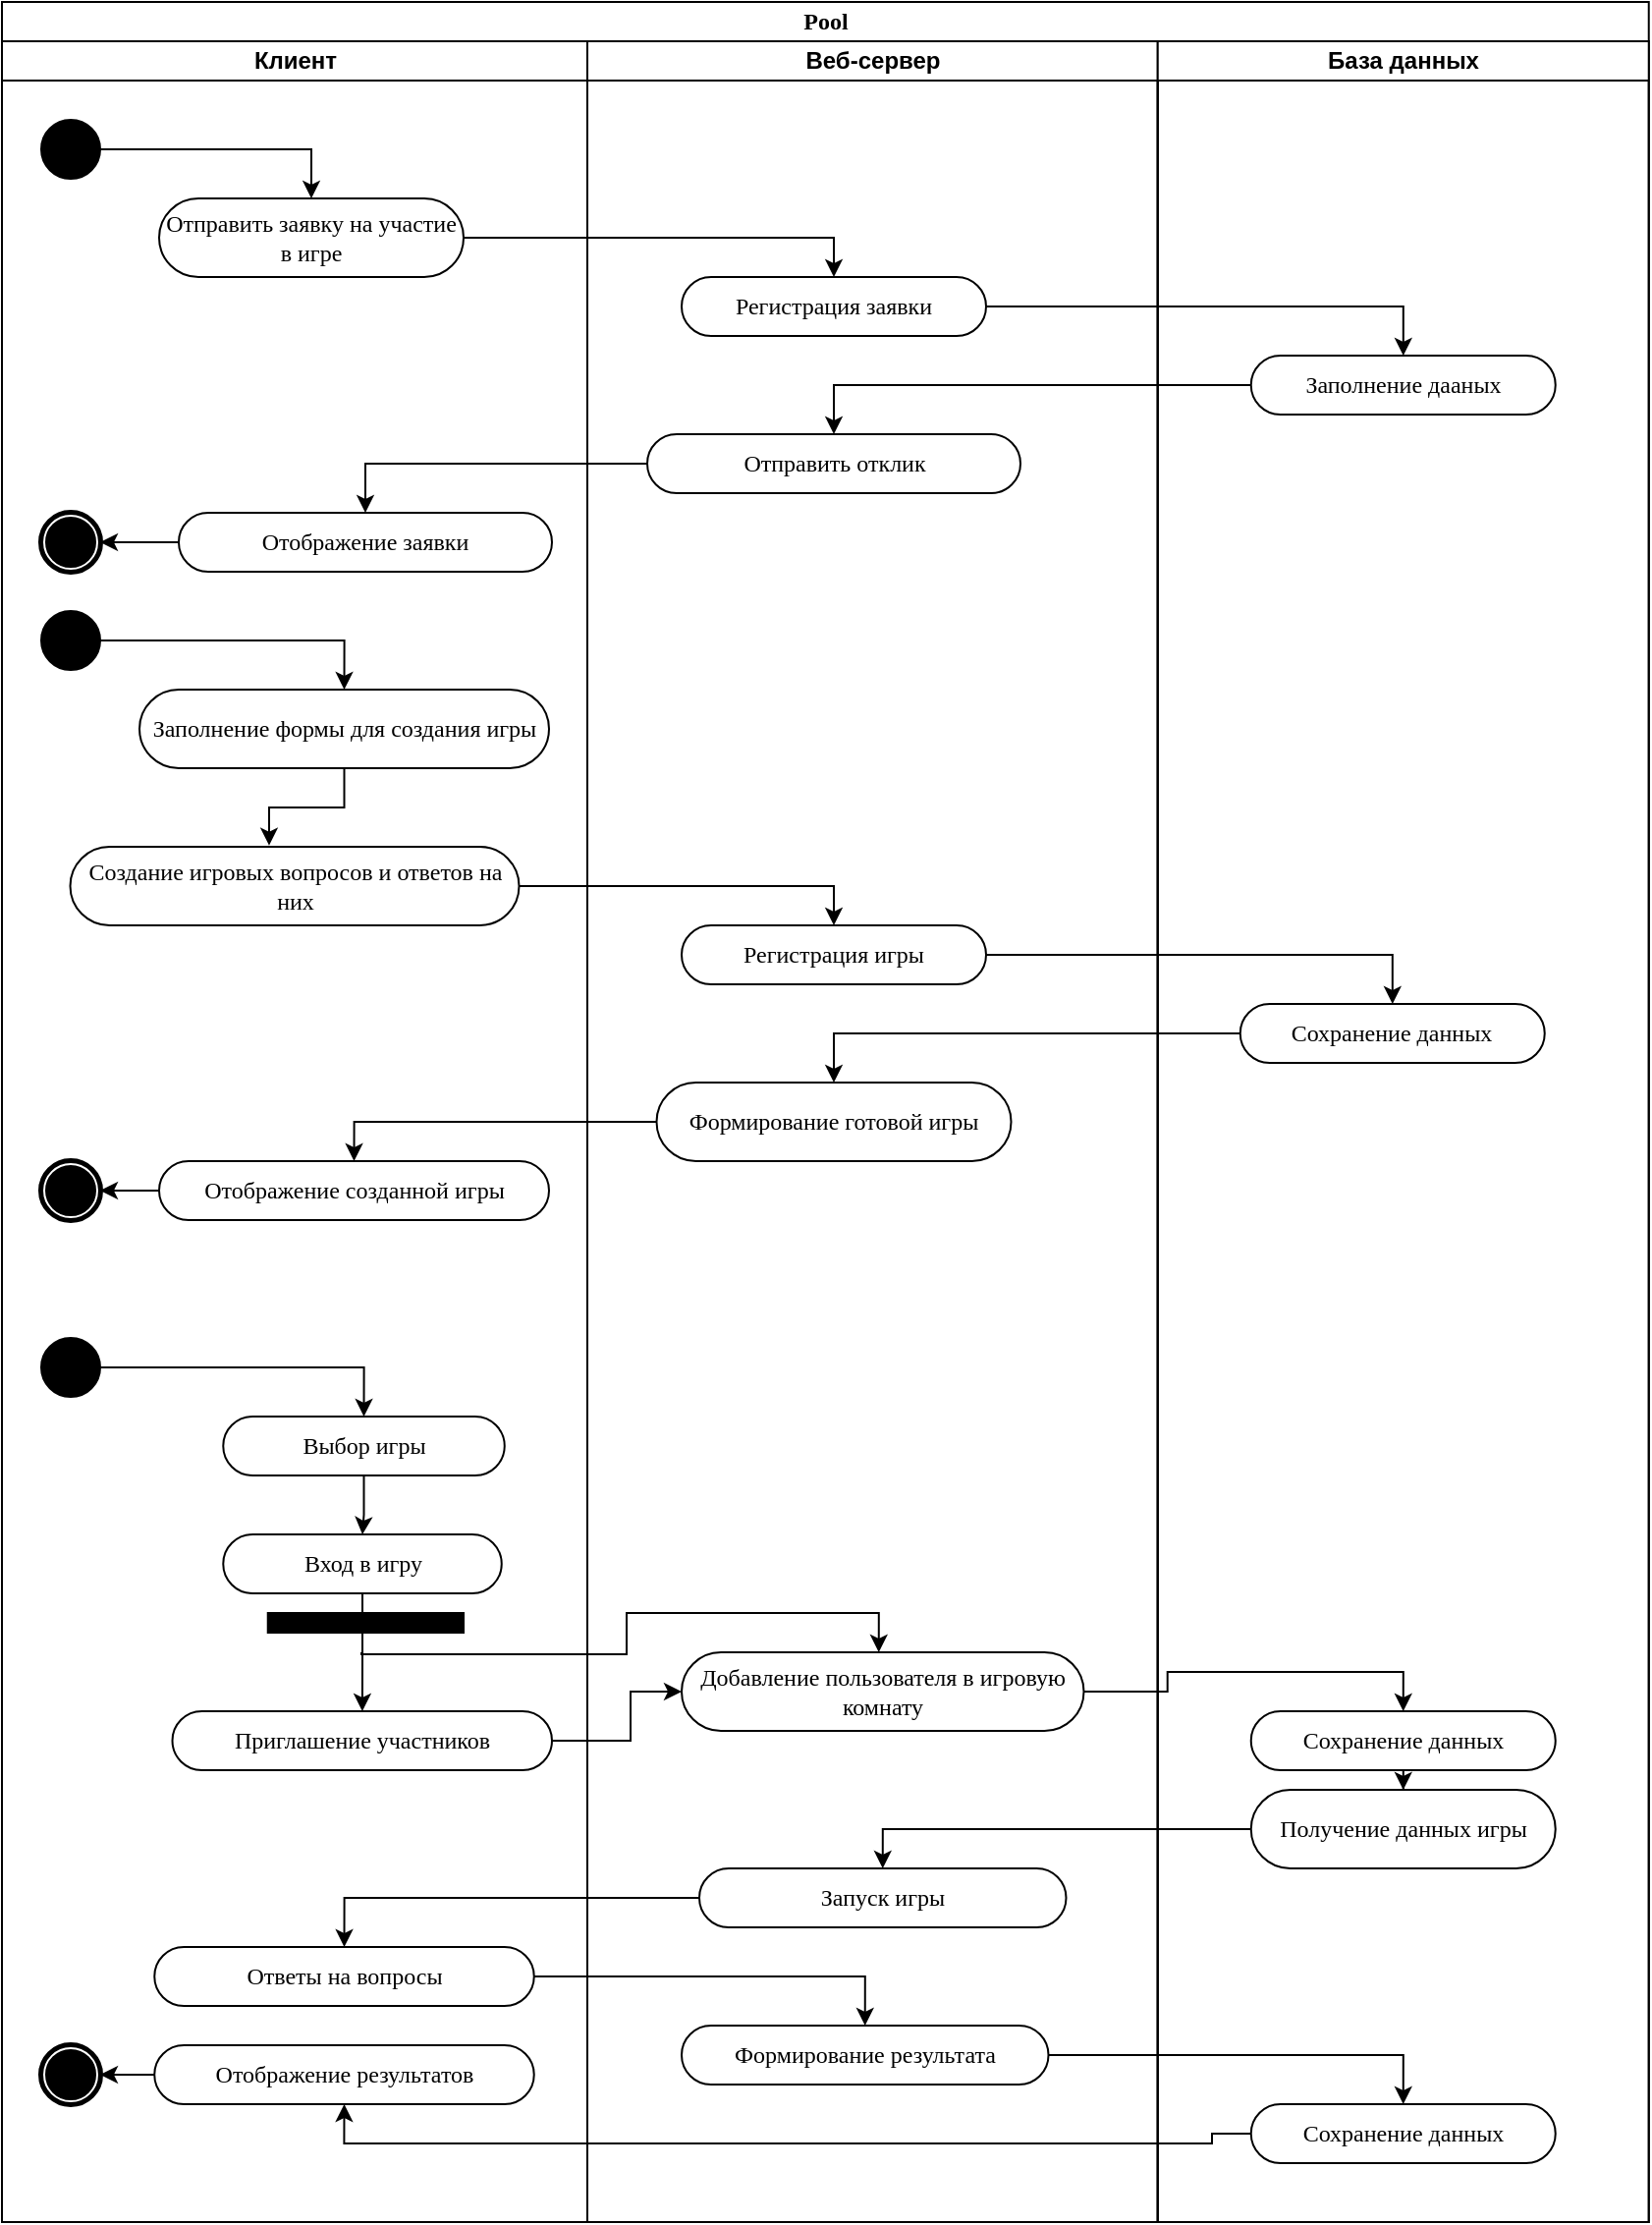 <mxfile version="24.8.0">
  <diagram name="Page-1" id="0783ab3e-0a74-02c8-0abd-f7b4e66b4bec">
    <mxGraphModel dx="3238" dy="1512" grid="1" gridSize="10" guides="1" tooltips="1" connect="1" arrows="1" fold="1" page="1" pageScale="1" pageWidth="850" pageHeight="1100" background="none" math="0" shadow="0">
      <root>
        <mxCell id="0" />
        <mxCell id="1" parent="0" />
        <mxCell id="1c1d494c118603dd-1" value="Pool" style="swimlane;html=1;childLayout=stackLayout;startSize=20;rounded=0;shadow=0;comic=0;labelBackgroundColor=none;strokeWidth=1;fontFamily=Verdana;fontSize=12;align=center;" parent="1" vertex="1">
          <mxGeometry x="-80" y="40" width="838.37" height="1130" as="geometry">
            <mxRectangle x="40" y="20" width="70" height="30" as="alternateBounds" />
          </mxGeometry>
        </mxCell>
        <mxCell id="1c1d494c118603dd-2" value="Клиент" style="swimlane;html=1;startSize=20;" parent="1c1d494c118603dd-1" vertex="1">
          <mxGeometry y="20" width="298" height="1110" as="geometry" />
        </mxCell>
        <mxCell id="5TCbdHprw5-dNmB80KR2-68" style="edgeStyle=orthogonalEdgeStyle;rounded=0;orthogonalLoop=1;jettySize=auto;html=1;entryX=0.5;entryY=0;entryDx=0;entryDy=0;" edge="1" parent="1c1d494c118603dd-2" source="5TCbdHprw5-dNmB80KR2-66" target="5TCbdHprw5-dNmB80KR2-67">
          <mxGeometry relative="1" as="geometry" />
        </mxCell>
        <mxCell id="5TCbdHprw5-dNmB80KR2-66" value="" style="ellipse;whiteSpace=wrap;html=1;rounded=0;shadow=0;comic=0;labelBackgroundColor=none;strokeWidth=1;fillColor=#000000;fontFamily=Verdana;fontSize=12;align=center;" vertex="1" parent="1c1d494c118603dd-2">
          <mxGeometry x="20" y="40" width="30" height="30" as="geometry" />
        </mxCell>
        <mxCell id="5TCbdHprw5-dNmB80KR2-67" value="Отправить заявку на участие в игре" style="rounded=1;whiteSpace=wrap;html=1;shadow=0;comic=0;labelBackgroundColor=none;strokeWidth=1;fontFamily=Verdana;fontSize=12;align=center;arcSize=50;" vertex="1" parent="1c1d494c118603dd-2">
          <mxGeometry x="80" y="80" width="155" height="40" as="geometry" />
        </mxCell>
        <mxCell id="5TCbdHprw5-dNmB80KR2-92" style="edgeStyle=orthogonalEdgeStyle;rounded=0;orthogonalLoop=1;jettySize=auto;html=1;entryX=1;entryY=0.5;entryDx=0;entryDy=0;" edge="1" parent="1c1d494c118603dd-2" source="5TCbdHprw5-dNmB80KR2-87" target="5TCbdHprw5-dNmB80KR2-91">
          <mxGeometry relative="1" as="geometry" />
        </mxCell>
        <mxCell id="5TCbdHprw5-dNmB80KR2-87" value="Отображение заявки" style="rounded=1;whiteSpace=wrap;html=1;shadow=0;comic=0;labelBackgroundColor=none;strokeWidth=1;fontFamily=Verdana;fontSize=12;align=center;arcSize=50;" vertex="1" parent="1c1d494c118603dd-2">
          <mxGeometry x="90" y="240" width="190" height="30" as="geometry" />
        </mxCell>
        <mxCell id="5TCbdHprw5-dNmB80KR2-91" value="" style="shape=mxgraph.bpmn.shape;html=1;verticalLabelPosition=bottom;labelBackgroundColor=#ffffff;verticalAlign=top;perimeter=ellipsePerimeter;outline=end;symbol=terminate;rounded=0;shadow=0;comic=0;strokeWidth=1;fontFamily=Verdana;fontSize=12;align=center;" vertex="1" parent="1c1d494c118603dd-2">
          <mxGeometry x="20" y="240" width="30" height="30" as="geometry" />
        </mxCell>
        <mxCell id="5TCbdHprw5-dNmB80KR2-96" style="edgeStyle=orthogonalEdgeStyle;rounded=0;orthogonalLoop=1;jettySize=auto;html=1;entryX=0.5;entryY=0;entryDx=0;entryDy=0;" edge="1" parent="1c1d494c118603dd-2" source="5TCbdHprw5-dNmB80KR2-93" target="5TCbdHprw5-dNmB80KR2-94">
          <mxGeometry relative="1" as="geometry" />
        </mxCell>
        <mxCell id="5TCbdHprw5-dNmB80KR2-93" value="" style="ellipse;whiteSpace=wrap;html=1;rounded=0;shadow=0;comic=0;labelBackgroundColor=none;strokeWidth=1;fillColor=#000000;fontFamily=Verdana;fontSize=12;align=center;" vertex="1" parent="1c1d494c118603dd-2">
          <mxGeometry x="20" y="290" width="30" height="30" as="geometry" />
        </mxCell>
        <mxCell id="5TCbdHprw5-dNmB80KR2-94" value="Заполнение формы для создания игры" style="rounded=1;whiteSpace=wrap;html=1;shadow=0;comic=0;labelBackgroundColor=none;strokeWidth=1;fontFamily=Verdana;fontSize=12;align=center;arcSize=50;" vertex="1" parent="1c1d494c118603dd-2">
          <mxGeometry x="70" y="330" width="208.5" height="40" as="geometry" />
        </mxCell>
        <mxCell id="5TCbdHprw5-dNmB80KR2-95" value="Создание игровых вопросов и ответов на них" style="rounded=1;whiteSpace=wrap;html=1;shadow=0;comic=0;labelBackgroundColor=none;strokeWidth=1;fontFamily=Verdana;fontSize=12;align=center;arcSize=50;" vertex="1" parent="1c1d494c118603dd-2">
          <mxGeometry x="34.75" y="410" width="228.5" height="40" as="geometry" />
        </mxCell>
        <mxCell id="5TCbdHprw5-dNmB80KR2-97" style="edgeStyle=orthogonalEdgeStyle;rounded=0;orthogonalLoop=1;jettySize=auto;html=1;entryX=0.443;entryY=-0.017;entryDx=0;entryDy=0;entryPerimeter=0;" edge="1" parent="1c1d494c118603dd-2" source="5TCbdHprw5-dNmB80KR2-94" target="5TCbdHprw5-dNmB80KR2-95">
          <mxGeometry relative="1" as="geometry" />
        </mxCell>
        <mxCell id="5TCbdHprw5-dNmB80KR2-107" style="edgeStyle=orthogonalEdgeStyle;rounded=0;orthogonalLoop=1;jettySize=auto;html=1;entryX=1;entryY=0.5;entryDx=0;entryDy=0;exitX=0;exitY=0.5;exitDx=0;exitDy=0;" edge="1" parent="1c1d494c118603dd-2" source="5TCbdHprw5-dNmB80KR2-104" target="5TCbdHprw5-dNmB80KR2-106">
          <mxGeometry relative="1" as="geometry" />
        </mxCell>
        <mxCell id="5TCbdHprw5-dNmB80KR2-104" value="Отображение созданной игры" style="rounded=1;whiteSpace=wrap;html=1;shadow=0;comic=0;labelBackgroundColor=none;strokeWidth=1;fontFamily=Verdana;fontSize=12;align=center;arcSize=50;" vertex="1" parent="1c1d494c118603dd-2">
          <mxGeometry x="80" y="570" width="198.5" height="30" as="geometry" />
        </mxCell>
        <mxCell id="5TCbdHprw5-dNmB80KR2-106" value="" style="shape=mxgraph.bpmn.shape;html=1;verticalLabelPosition=bottom;labelBackgroundColor=#ffffff;verticalAlign=top;perimeter=ellipsePerimeter;outline=end;symbol=terminate;rounded=0;shadow=0;comic=0;strokeWidth=1;fontFamily=Verdana;fontSize=12;align=center;" vertex="1" parent="1c1d494c118603dd-2">
          <mxGeometry x="20" y="570" width="30" height="30" as="geometry" />
        </mxCell>
        <mxCell id="5TCbdHprw5-dNmB80KR2-114" style="edgeStyle=orthogonalEdgeStyle;rounded=0;orthogonalLoop=1;jettySize=auto;html=1;" edge="1" parent="1c1d494c118603dd-2" source="5TCbdHprw5-dNmB80KR2-109" target="5TCbdHprw5-dNmB80KR2-110">
          <mxGeometry relative="1" as="geometry" />
        </mxCell>
        <mxCell id="5TCbdHprw5-dNmB80KR2-109" value="Выбор игры" style="rounded=1;whiteSpace=wrap;html=1;shadow=0;comic=0;labelBackgroundColor=none;strokeWidth=1;fontFamily=Verdana;fontSize=12;align=center;arcSize=50;" vertex="1" parent="1c1d494c118603dd-2">
          <mxGeometry x="112.63" y="700" width="143.25" height="30" as="geometry" />
        </mxCell>
        <mxCell id="5TCbdHprw5-dNmB80KR2-115" style="edgeStyle=orthogonalEdgeStyle;rounded=0;orthogonalLoop=1;jettySize=auto;html=1;" edge="1" parent="1c1d494c118603dd-2" source="5TCbdHprw5-dNmB80KR2-110" target="5TCbdHprw5-dNmB80KR2-111">
          <mxGeometry relative="1" as="geometry" />
        </mxCell>
        <mxCell id="5TCbdHprw5-dNmB80KR2-110" value="Вход в игру" style="rounded=1;whiteSpace=wrap;html=1;shadow=0;comic=0;labelBackgroundColor=none;strokeWidth=1;fontFamily=Verdana;fontSize=12;align=center;arcSize=50;" vertex="1" parent="1c1d494c118603dd-2">
          <mxGeometry x="112.63" y="760" width="141.75" height="30" as="geometry" />
        </mxCell>
        <mxCell id="5TCbdHprw5-dNmB80KR2-111" value="Приглашение участников" style="rounded=1;whiteSpace=wrap;html=1;shadow=0;comic=0;labelBackgroundColor=none;strokeWidth=1;fontFamily=Verdana;fontSize=12;align=center;arcSize=50;" vertex="1" parent="1c1d494c118603dd-2">
          <mxGeometry x="86.75" y="850" width="193.25" height="30" as="geometry" />
        </mxCell>
        <mxCell id="5TCbdHprw5-dNmB80KR2-113" style="edgeStyle=orthogonalEdgeStyle;rounded=0;orthogonalLoop=1;jettySize=auto;html=1;entryX=0.5;entryY=0;entryDx=0;entryDy=0;" edge="1" parent="1c1d494c118603dd-2" source="5TCbdHprw5-dNmB80KR2-112" target="5TCbdHprw5-dNmB80KR2-109">
          <mxGeometry relative="1" as="geometry" />
        </mxCell>
        <mxCell id="5TCbdHprw5-dNmB80KR2-112" value="" style="ellipse;whiteSpace=wrap;html=1;rounded=0;shadow=0;comic=0;labelBackgroundColor=none;strokeWidth=1;fillColor=#000000;fontFamily=Verdana;fontSize=12;align=center;" vertex="1" parent="1c1d494c118603dd-2">
          <mxGeometry x="20" y="660" width="30" height="30" as="geometry" />
        </mxCell>
        <mxCell id="5TCbdHprw5-dNmB80KR2-126" value="Ответы на вопросы" style="rounded=1;whiteSpace=wrap;html=1;shadow=0;comic=0;labelBackgroundColor=none;strokeWidth=1;fontFamily=Verdana;fontSize=12;align=center;arcSize=50;" vertex="1" parent="1c1d494c118603dd-2">
          <mxGeometry x="77.63" y="970" width="193.25" height="30" as="geometry" />
        </mxCell>
        <mxCell id="5TCbdHprw5-dNmB80KR2-130" style="edgeStyle=orthogonalEdgeStyle;rounded=0;orthogonalLoop=1;jettySize=auto;html=1;" edge="1" parent="1c1d494c118603dd-2" source="5TCbdHprw5-dNmB80KR2-128" target="5TCbdHprw5-dNmB80KR2-129">
          <mxGeometry relative="1" as="geometry" />
        </mxCell>
        <mxCell id="5TCbdHprw5-dNmB80KR2-128" value="Отображение результатов" style="rounded=1;whiteSpace=wrap;html=1;shadow=0;comic=0;labelBackgroundColor=none;strokeWidth=1;fontFamily=Verdana;fontSize=12;align=center;arcSize=50;" vertex="1" parent="1c1d494c118603dd-2">
          <mxGeometry x="77.62" y="1020" width="193.25" height="30" as="geometry" />
        </mxCell>
        <mxCell id="5TCbdHprw5-dNmB80KR2-129" value="" style="shape=mxgraph.bpmn.shape;html=1;verticalLabelPosition=bottom;labelBackgroundColor=#ffffff;verticalAlign=top;perimeter=ellipsePerimeter;outline=end;symbol=terminate;rounded=0;shadow=0;comic=0;strokeWidth=1;fontFamily=Verdana;fontSize=12;align=center;" vertex="1" parent="1c1d494c118603dd-2">
          <mxGeometry x="20" y="1020" width="30" height="30" as="geometry" />
        </mxCell>
        <mxCell id="5TCbdHprw5-dNmB80KR2-132" value="" style="whiteSpace=wrap;html=1;rounded=0;shadow=0;comic=0;labelBackgroundColor=none;strokeWidth=1;fillColor=#000000;fontFamily=Verdana;fontSize=12;align=center;rotation=0;" vertex="1" parent="1c1d494c118603dd-2">
          <mxGeometry x="135.37" y="800" width="99.63" height="10" as="geometry" />
        </mxCell>
        <mxCell id="1c1d494c118603dd-3" value="Веб-сервер" style="swimlane;html=1;startSize=20;" parent="1c1d494c118603dd-1" vertex="1">
          <mxGeometry x="298" y="20" width="290.37" height="1110" as="geometry" />
        </mxCell>
        <mxCell id="5TCbdHprw5-dNmB80KR2-74" value="Веб-сервер" style="swimlane;html=1;startSize=20;" vertex="1" parent="1c1d494c118603dd-3">
          <mxGeometry width="290.37" height="1110" as="geometry" />
        </mxCell>
        <mxCell id="5TCbdHprw5-dNmB80KR2-76" value="Регистрация заявки" style="rounded=1;whiteSpace=wrap;html=1;shadow=0;comic=0;labelBackgroundColor=none;strokeWidth=1;fontFamily=Verdana;fontSize=12;align=center;arcSize=50;" vertex="1" parent="5TCbdHprw5-dNmB80KR2-74">
          <mxGeometry x="48" y="120" width="155" height="30" as="geometry" />
        </mxCell>
        <mxCell id="5TCbdHprw5-dNmB80KR2-81" value="Отправить отклик" style="rounded=1;whiteSpace=wrap;html=1;shadow=0;comic=0;labelBackgroundColor=none;strokeWidth=1;fontFamily=Verdana;fontSize=12;align=center;arcSize=50;" vertex="1" parent="5TCbdHprw5-dNmB80KR2-74">
          <mxGeometry x="30.5" y="200" width="190" height="30" as="geometry" />
        </mxCell>
        <mxCell id="5TCbdHprw5-dNmB80KR2-98" value="Регистрация игры" style="rounded=1;whiteSpace=wrap;html=1;shadow=0;comic=0;labelBackgroundColor=none;strokeWidth=1;fontFamily=Verdana;fontSize=12;align=center;arcSize=50;" vertex="1" parent="5TCbdHprw5-dNmB80KR2-74">
          <mxGeometry x="48" y="450" width="155" height="30" as="geometry" />
        </mxCell>
        <mxCell id="5TCbdHprw5-dNmB80KR2-102" value="Формирование готовой игры" style="rounded=1;whiteSpace=wrap;html=1;shadow=0;comic=0;labelBackgroundColor=none;strokeWidth=1;fontFamily=Verdana;fontSize=12;align=center;arcSize=50;" vertex="1" parent="5TCbdHprw5-dNmB80KR2-74">
          <mxGeometry x="35.25" y="530" width="180.5" height="40" as="geometry" />
        </mxCell>
        <mxCell id="5TCbdHprw5-dNmB80KR2-116" value="Добавление пользователя в игровую комнату" style="rounded=1;whiteSpace=wrap;html=1;shadow=0;comic=0;labelBackgroundColor=none;strokeWidth=1;fontFamily=Verdana;fontSize=12;align=center;arcSize=50;" vertex="1" parent="5TCbdHprw5-dNmB80KR2-74">
          <mxGeometry x="48" y="820" width="204.75" height="40" as="geometry" />
        </mxCell>
        <mxCell id="5TCbdHprw5-dNmB80KR2-123" value="Запуск игры" style="rounded=1;whiteSpace=wrap;html=1;shadow=0;comic=0;labelBackgroundColor=none;strokeWidth=1;fontFamily=Verdana;fontSize=12;align=center;arcSize=50;" vertex="1" parent="5TCbdHprw5-dNmB80KR2-74">
          <mxGeometry x="57" y="930" width="186.75" height="30" as="geometry" />
        </mxCell>
        <mxCell id="5TCbdHprw5-dNmB80KR2-117" style="edgeStyle=orthogonalEdgeStyle;rounded=0;orthogonalLoop=1;jettySize=auto;html=1;entryX=0.5;entryY=0;entryDx=0;entryDy=0;" edge="1" parent="5TCbdHprw5-dNmB80KR2-74">
          <mxGeometry relative="1" as="geometry">
            <mxPoint x="-115" y="820" as="sourcePoint" />
            <mxPoint x="148.375" y="820" as="targetPoint" />
            <Array as="points">
              <mxPoint x="20" y="821" />
              <mxPoint x="20" y="800" />
              <mxPoint x="148" y="800" />
            </Array>
          </mxGeometry>
        </mxCell>
        <mxCell id="5TCbdHprw5-dNmB80KR2-142" value="Формирование результата" style="rounded=1;whiteSpace=wrap;html=1;shadow=0;comic=0;labelBackgroundColor=none;strokeWidth=1;fontFamily=Verdana;fontSize=12;align=center;arcSize=50;" vertex="1" parent="5TCbdHprw5-dNmB80KR2-74">
          <mxGeometry x="48" y="1010" width="186.75" height="30" as="geometry" />
        </mxCell>
        <mxCell id="5TCbdHprw5-dNmB80KR2-77" style="edgeStyle=orthogonalEdgeStyle;rounded=0;orthogonalLoop=1;jettySize=auto;html=1;entryX=0.5;entryY=0;entryDx=0;entryDy=0;exitX=1;exitY=0.5;exitDx=0;exitDy=0;" edge="1" parent="1c1d494c118603dd-1" source="5TCbdHprw5-dNmB80KR2-67" target="5TCbdHprw5-dNmB80KR2-76">
          <mxGeometry relative="1" as="geometry">
            <mxPoint x="170" y="160" as="sourcePoint" />
          </mxGeometry>
        </mxCell>
        <mxCell id="5TCbdHprw5-dNmB80KR2-84" style="edgeStyle=orthogonalEdgeStyle;rounded=0;orthogonalLoop=1;jettySize=auto;html=1;" edge="1" parent="1c1d494c118603dd-1" source="5TCbdHprw5-dNmB80KR2-78" target="5TCbdHprw5-dNmB80KR2-81">
          <mxGeometry relative="1" as="geometry" />
        </mxCell>
        <mxCell id="5TCbdHprw5-dNmB80KR2-80" style="edgeStyle=orthogonalEdgeStyle;rounded=0;orthogonalLoop=1;jettySize=auto;html=1;" edge="1" parent="1c1d494c118603dd-1" source="5TCbdHprw5-dNmB80KR2-76" target="5TCbdHprw5-dNmB80KR2-78">
          <mxGeometry relative="1" as="geometry" />
        </mxCell>
        <mxCell id="5TCbdHprw5-dNmB80KR2-75" value="База данных" style="swimlane;html=1;startSize=20;" vertex="1" parent="1c1d494c118603dd-1">
          <mxGeometry x="588.37" y="20" width="250" height="1110" as="geometry" />
        </mxCell>
        <mxCell id="5TCbdHprw5-dNmB80KR2-78" value="Заполнение дааных" style="rounded=1;whiteSpace=wrap;html=1;shadow=0;comic=0;labelBackgroundColor=none;strokeWidth=1;fontFamily=Verdana;fontSize=12;align=center;arcSize=50;" vertex="1" parent="5TCbdHprw5-dNmB80KR2-75">
          <mxGeometry x="47.5" y="160" width="155" height="30" as="geometry" />
        </mxCell>
        <mxCell id="5TCbdHprw5-dNmB80KR2-100" value="Сохранение данных" style="rounded=1;whiteSpace=wrap;html=1;shadow=0;comic=0;labelBackgroundColor=none;strokeWidth=1;fontFamily=Verdana;fontSize=12;align=center;arcSize=50;" vertex="1" parent="5TCbdHprw5-dNmB80KR2-75">
          <mxGeometry x="42" y="490" width="155" height="30" as="geometry" />
        </mxCell>
        <mxCell id="5TCbdHprw5-dNmB80KR2-150" style="edgeStyle=orthogonalEdgeStyle;rounded=0;orthogonalLoop=1;jettySize=auto;html=1;entryX=0.5;entryY=0;entryDx=0;entryDy=0;" edge="1" parent="5TCbdHprw5-dNmB80KR2-75" source="5TCbdHprw5-dNmB80KR2-118" target="5TCbdHprw5-dNmB80KR2-125">
          <mxGeometry relative="1" as="geometry" />
        </mxCell>
        <mxCell id="5TCbdHprw5-dNmB80KR2-118" value="Сохранение данных" style="rounded=1;whiteSpace=wrap;html=1;shadow=0;comic=0;labelBackgroundColor=none;strokeWidth=1;fontFamily=Verdana;fontSize=12;align=center;arcSize=50;" vertex="1" parent="5TCbdHprw5-dNmB80KR2-75">
          <mxGeometry x="47.5" y="850" width="155" height="30" as="geometry" />
        </mxCell>
        <mxCell id="5TCbdHprw5-dNmB80KR2-125" value="Получение данных игры" style="rounded=1;whiteSpace=wrap;html=1;shadow=0;comic=0;labelBackgroundColor=none;strokeWidth=1;fontFamily=Verdana;fontSize=12;align=center;arcSize=50;" vertex="1" parent="5TCbdHprw5-dNmB80KR2-75">
          <mxGeometry x="47.5" y="890" width="155" height="40" as="geometry" />
        </mxCell>
        <mxCell id="5TCbdHprw5-dNmB80KR2-146" value="Сохранение данных" style="rounded=1;whiteSpace=wrap;html=1;shadow=0;comic=0;labelBackgroundColor=none;strokeWidth=1;fontFamily=Verdana;fontSize=12;align=center;arcSize=50;" vertex="1" parent="5TCbdHprw5-dNmB80KR2-75">
          <mxGeometry x="47.5" y="1050" width="155" height="30" as="geometry" />
        </mxCell>
        <mxCell id="5TCbdHprw5-dNmB80KR2-90" style="edgeStyle=orthogonalEdgeStyle;rounded=0;orthogonalLoop=1;jettySize=auto;html=1;entryX=0.5;entryY=0;entryDx=0;entryDy=0;" edge="1" parent="1c1d494c118603dd-1" source="5TCbdHprw5-dNmB80KR2-81" target="5TCbdHprw5-dNmB80KR2-87">
          <mxGeometry relative="1" as="geometry" />
        </mxCell>
        <mxCell id="5TCbdHprw5-dNmB80KR2-99" style="edgeStyle=orthogonalEdgeStyle;rounded=0;orthogonalLoop=1;jettySize=auto;html=1;entryX=0.5;entryY=0;entryDx=0;entryDy=0;" edge="1" parent="1c1d494c118603dd-1" source="5TCbdHprw5-dNmB80KR2-95" target="5TCbdHprw5-dNmB80KR2-98">
          <mxGeometry relative="1" as="geometry" />
        </mxCell>
        <mxCell id="5TCbdHprw5-dNmB80KR2-101" style="edgeStyle=orthogonalEdgeStyle;rounded=0;orthogonalLoop=1;jettySize=auto;html=1;" edge="1" parent="1c1d494c118603dd-1" source="5TCbdHprw5-dNmB80KR2-98" target="5TCbdHprw5-dNmB80KR2-100">
          <mxGeometry relative="1" as="geometry" />
        </mxCell>
        <mxCell id="5TCbdHprw5-dNmB80KR2-103" style="edgeStyle=orthogonalEdgeStyle;rounded=0;orthogonalLoop=1;jettySize=auto;html=1;entryX=0.5;entryY=0;entryDx=0;entryDy=0;" edge="1" parent="1c1d494c118603dd-1" source="5TCbdHprw5-dNmB80KR2-100" target="5TCbdHprw5-dNmB80KR2-102">
          <mxGeometry relative="1" as="geometry" />
        </mxCell>
        <mxCell id="5TCbdHprw5-dNmB80KR2-105" style="edgeStyle=orthogonalEdgeStyle;rounded=0;orthogonalLoop=1;jettySize=auto;html=1;entryX=0.5;entryY=0;entryDx=0;entryDy=0;" edge="1" parent="1c1d494c118603dd-1" source="5TCbdHprw5-dNmB80KR2-102" target="5TCbdHprw5-dNmB80KR2-104">
          <mxGeometry relative="1" as="geometry" />
        </mxCell>
        <mxCell id="5TCbdHprw5-dNmB80KR2-119" style="edgeStyle=orthogonalEdgeStyle;rounded=0;orthogonalLoop=1;jettySize=auto;html=1;entryX=0.5;entryY=0;entryDx=0;entryDy=0;" edge="1" parent="1c1d494c118603dd-1" source="5TCbdHprw5-dNmB80KR2-116" target="5TCbdHprw5-dNmB80KR2-118">
          <mxGeometry relative="1" as="geometry" />
        </mxCell>
        <mxCell id="5TCbdHprw5-dNmB80KR2-120" style="edgeStyle=orthogonalEdgeStyle;rounded=0;orthogonalLoop=1;jettySize=auto;html=1;entryX=0;entryY=0.5;entryDx=0;entryDy=0;" edge="1" parent="1c1d494c118603dd-1" source="5TCbdHprw5-dNmB80KR2-111" target="5TCbdHprw5-dNmB80KR2-116">
          <mxGeometry relative="1" as="geometry">
            <mxPoint x="330" y="860" as="targetPoint" />
            <Array as="points">
              <mxPoint x="320" y="885" />
              <mxPoint x="320" y="860" />
            </Array>
          </mxGeometry>
        </mxCell>
        <mxCell id="5TCbdHprw5-dNmB80KR2-122" style="edgeStyle=orthogonalEdgeStyle;rounded=0;orthogonalLoop=1;jettySize=auto;html=1;entryX=0.5;entryY=0;entryDx=0;entryDy=0;exitX=0;exitY=0.5;exitDx=0;exitDy=0;" edge="1" parent="1c1d494c118603dd-1" source="5TCbdHprw5-dNmB80KR2-125" target="5TCbdHprw5-dNmB80KR2-123">
          <mxGeometry relative="1" as="geometry">
            <mxPoint x="508.38" y="930" as="targetPoint" />
          </mxGeometry>
        </mxCell>
        <mxCell id="5TCbdHprw5-dNmB80KR2-127" style="edgeStyle=orthogonalEdgeStyle;rounded=0;orthogonalLoop=1;jettySize=auto;html=1;entryX=0.5;entryY=0;entryDx=0;entryDy=0;" edge="1" parent="1c1d494c118603dd-1" source="5TCbdHprw5-dNmB80KR2-123" target="5TCbdHprw5-dNmB80KR2-126">
          <mxGeometry relative="1" as="geometry" />
        </mxCell>
        <mxCell id="5TCbdHprw5-dNmB80KR2-145" style="edgeStyle=orthogonalEdgeStyle;rounded=0;orthogonalLoop=1;jettySize=auto;html=1;entryX=0.5;entryY=0;entryDx=0;entryDy=0;" edge="1" parent="1c1d494c118603dd-1" source="5TCbdHprw5-dNmB80KR2-126" target="5TCbdHprw5-dNmB80KR2-142">
          <mxGeometry relative="1" as="geometry" />
        </mxCell>
        <mxCell id="5TCbdHprw5-dNmB80KR2-147" style="edgeStyle=orthogonalEdgeStyle;rounded=0;orthogonalLoop=1;jettySize=auto;html=1;entryX=0.5;entryY=0;entryDx=0;entryDy=0;" edge="1" parent="1c1d494c118603dd-1" source="5TCbdHprw5-dNmB80KR2-142" target="5TCbdHprw5-dNmB80KR2-146">
          <mxGeometry relative="1" as="geometry" />
        </mxCell>
        <mxCell id="5TCbdHprw5-dNmB80KR2-148" style="edgeStyle=orthogonalEdgeStyle;rounded=0;orthogonalLoop=1;jettySize=auto;html=1;entryX=0.5;entryY=1;entryDx=0;entryDy=0;exitX=0;exitY=0.5;exitDx=0;exitDy=0;" edge="1" parent="1c1d494c118603dd-1" source="5TCbdHprw5-dNmB80KR2-146" target="5TCbdHprw5-dNmB80KR2-128">
          <mxGeometry relative="1" as="geometry">
            <Array as="points">
              <mxPoint x="616" y="1090" />
              <mxPoint x="174" y="1090" />
            </Array>
          </mxGeometry>
        </mxCell>
      </root>
    </mxGraphModel>
  </diagram>
</mxfile>
